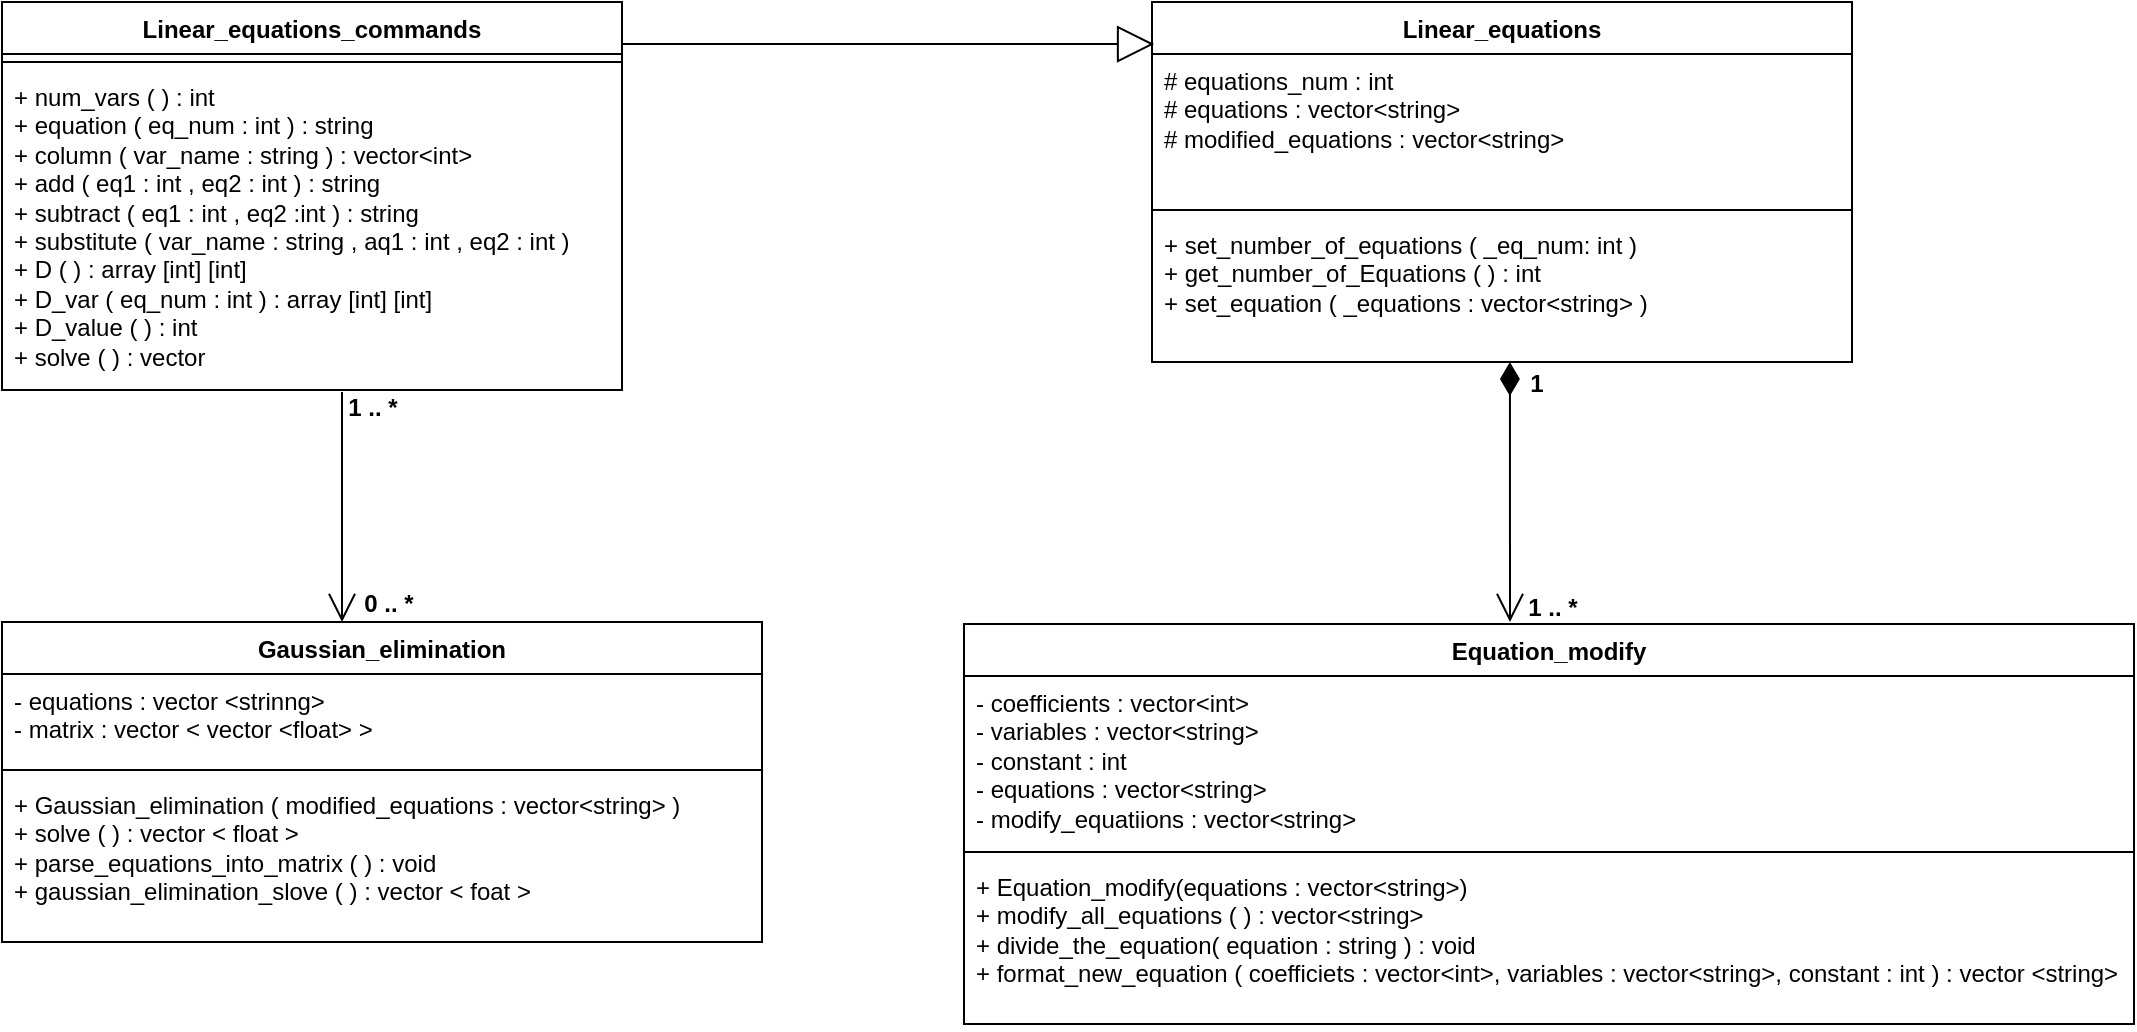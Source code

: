 <mxfile version="24.7.5">
  <diagram id="C5RBs43oDa-KdzZeNtuy" name="Page-1">
    <mxGraphModel dx="880" dy="532" grid="1" gridSize="10" guides="1" tooltips="1" connect="1" arrows="1" fold="1" page="1" pageScale="1" pageWidth="827" pageHeight="1169" math="0" shadow="0">
      <root>
        <mxCell id="WIyWlLk6GJQsqaUBKTNV-0" />
        <mxCell id="WIyWlLk6GJQsqaUBKTNV-1" parent="WIyWlLk6GJQsqaUBKTNV-0" />
        <mxCell id="fNCk7JQMXKDNMTydPqRq-0" value="Linear_equations" style="swimlane;fontStyle=1;align=center;verticalAlign=top;childLayout=stackLayout;horizontal=1;startSize=26;horizontalStack=0;resizeParent=1;resizeParentMax=0;resizeLast=0;collapsible=1;marginBottom=0;whiteSpace=wrap;html=1;" parent="WIyWlLk6GJQsqaUBKTNV-1" vertex="1">
          <mxGeometry x="645" y="90" width="350" height="180" as="geometry" />
        </mxCell>
        <mxCell id="fNCk7JQMXKDNMTydPqRq-1" value="# equations_num : int&lt;div&gt;# equations : vector&amp;lt;string&amp;gt;&lt;/div&gt;&lt;div&gt;# modified_equations : vector&amp;lt;string&amp;gt;&lt;/div&gt;" style="text;strokeColor=none;fillColor=none;align=left;verticalAlign=top;spacingLeft=4;spacingRight=4;overflow=hidden;rotatable=0;points=[[0,0.5],[1,0.5]];portConstraint=eastwest;whiteSpace=wrap;html=1;" parent="fNCk7JQMXKDNMTydPqRq-0" vertex="1">
          <mxGeometry y="26" width="350" height="74" as="geometry" />
        </mxCell>
        <mxCell id="fNCk7JQMXKDNMTydPqRq-2" value="" style="line;strokeWidth=1;fillColor=none;align=left;verticalAlign=middle;spacingTop=-1;spacingLeft=3;spacingRight=3;rotatable=0;labelPosition=right;points=[];portConstraint=eastwest;strokeColor=inherit;" parent="fNCk7JQMXKDNMTydPqRq-0" vertex="1">
          <mxGeometry y="100" width="350" height="8" as="geometry" />
        </mxCell>
        <mxCell id="fNCk7JQMXKDNMTydPqRq-3" value="&lt;div&gt;+ set_number_of_equations ( _eq_num: int )&lt;/div&gt;&lt;div&gt;+ get_number_of_Equations ( ) : int&lt;br&gt;&lt;div&gt;+ set_equation ( _equations : vector&amp;lt;string&amp;gt; )&lt;/div&gt;&lt;/div&gt;" style="text;strokeColor=none;fillColor=none;align=left;verticalAlign=top;spacingLeft=4;spacingRight=4;overflow=hidden;rotatable=0;points=[[0,0.5],[1,0.5]];portConstraint=eastwest;whiteSpace=wrap;html=1;" parent="fNCk7JQMXKDNMTydPqRq-0" vertex="1">
          <mxGeometry y="108" width="350" height="72" as="geometry" />
        </mxCell>
        <mxCell id="fNCk7JQMXKDNMTydPqRq-8" value="Linear_equations_commands" style="swimlane;fontStyle=1;align=center;verticalAlign=top;childLayout=stackLayout;horizontal=1;startSize=26;horizontalStack=0;resizeParent=1;resizeParentMax=0;resizeLast=0;collapsible=1;marginBottom=0;whiteSpace=wrap;html=1;" parent="WIyWlLk6GJQsqaUBKTNV-1" vertex="1">
          <mxGeometry x="70" y="90" width="310" height="194" as="geometry" />
        </mxCell>
        <mxCell id="fNCk7JQMXKDNMTydPqRq-10" value="" style="line;strokeWidth=1;fillColor=none;align=left;verticalAlign=middle;spacingTop=-1;spacingLeft=3;spacingRight=3;rotatable=0;labelPosition=right;points=[];portConstraint=eastwest;strokeColor=inherit;" parent="fNCk7JQMXKDNMTydPqRq-8" vertex="1">
          <mxGeometry y="26" width="310" height="8" as="geometry" />
        </mxCell>
        <mxCell id="fNCk7JQMXKDNMTydPqRq-11" value="+ num_vars ( ) : int&lt;div&gt;+ equation ( eq_num : int ) : string&lt;/div&gt;&lt;div&gt;+ column ( var_name : string ) : vector&amp;lt;int&amp;gt;&lt;/div&gt;&lt;div&gt;+ add ( eq1 : int , eq2 : int ) : string&lt;/div&gt;&lt;div&gt;+ subtract ( eq1 : int , eq2 :int ) : string&lt;/div&gt;&lt;div&gt;+ substitute ( var_name : string , aq1 : int , eq2 : int )&lt;/div&gt;&lt;div&gt;+ D ( ) : array [int] [int]&lt;/div&gt;&lt;div&gt;+ D_var ( eq_num : int ) : array [int] [int]&lt;/div&gt;&lt;div&gt;+ D_value ( ) : int&lt;/div&gt;&lt;div&gt;+ solve ( ) : vector&amp;nbsp;&lt;/div&gt;" style="text;strokeColor=none;fillColor=none;align=left;verticalAlign=top;spacingLeft=4;spacingRight=4;overflow=hidden;rotatable=0;points=[[0,0.5],[1,0.5]];portConstraint=eastwest;whiteSpace=wrap;html=1;" parent="fNCk7JQMXKDNMTydPqRq-8" vertex="1">
          <mxGeometry y="34" width="310" height="160" as="geometry" />
        </mxCell>
        <mxCell id="fNCk7JQMXKDNMTydPqRq-12" value="" style="endArrow=block;endSize=16;endFill=0;html=1;rounded=0;entryX=0.003;entryY=0.117;entryDx=0;entryDy=0;entryPerimeter=0;" parent="WIyWlLk6GJQsqaUBKTNV-1" target="fNCk7JQMXKDNMTydPqRq-0" edge="1">
          <mxGeometry width="160" relative="1" as="geometry">
            <mxPoint x="380" y="111" as="sourcePoint" />
            <mxPoint x="530" y="110" as="targetPoint" />
          </mxGeometry>
        </mxCell>
        <mxCell id="8ReBUt3Qec5zaFfD6OJj-0" value="Equation_modify" style="swimlane;fontStyle=1;align=center;verticalAlign=top;childLayout=stackLayout;horizontal=1;startSize=26;horizontalStack=0;resizeParent=1;resizeParentMax=0;resizeLast=0;collapsible=1;marginBottom=0;whiteSpace=wrap;html=1;" parent="WIyWlLk6GJQsqaUBKTNV-1" vertex="1">
          <mxGeometry x="551" y="401" width="585" height="200" as="geometry" />
        </mxCell>
        <mxCell id="8ReBUt3Qec5zaFfD6OJj-1" value="- coefficients : vector&amp;lt;int&amp;gt;&lt;div&gt;- variables : vector&amp;lt;string&amp;gt;&lt;/div&gt;&lt;div&gt;- constant : int&lt;/div&gt;&lt;div&gt;- equations : vector&amp;lt;string&amp;gt;&lt;/div&gt;&lt;div&gt;- modify_equatiions : vector&amp;lt;string&amp;gt;&lt;/div&gt;" style="text;strokeColor=none;fillColor=none;align=left;verticalAlign=top;spacingLeft=4;spacingRight=4;overflow=hidden;rotatable=0;points=[[0,0.5],[1,0.5]];portConstraint=eastwest;whiteSpace=wrap;html=1;" parent="8ReBUt3Qec5zaFfD6OJj-0" vertex="1">
          <mxGeometry y="26" width="585" height="84" as="geometry" />
        </mxCell>
        <mxCell id="8ReBUt3Qec5zaFfD6OJj-2" value="" style="line;strokeWidth=1;fillColor=none;align=left;verticalAlign=middle;spacingTop=-1;spacingLeft=3;spacingRight=3;rotatable=0;labelPosition=right;points=[];portConstraint=eastwest;strokeColor=inherit;" parent="8ReBUt3Qec5zaFfD6OJj-0" vertex="1">
          <mxGeometry y="110" width="585" height="8" as="geometry" />
        </mxCell>
        <mxCell id="8ReBUt3Qec5zaFfD6OJj-3" value="+ Equation_modify(equations : vector&amp;lt;string&amp;gt;)&lt;div&gt;+ modify_all_equations ( ) : vector&amp;lt;string&amp;gt;&lt;/div&gt;&lt;div&gt;+ divide_the_equation( equation : string ) : void&lt;/div&gt;&lt;div&gt;+ format_new_equation ( coefficiets : vector&amp;lt;int&amp;gt;, variables : vector&amp;lt;string&amp;gt;, constant : int ) : vector &amp;lt;string&amp;gt;&amp;nbsp;&lt;/div&gt;" style="text;strokeColor=none;fillColor=none;align=left;verticalAlign=top;spacingLeft=4;spacingRight=4;overflow=hidden;rotatable=0;points=[[0,0.5],[1,0.5]];portConstraint=eastwest;whiteSpace=wrap;html=1;" parent="8ReBUt3Qec5zaFfD6OJj-0" vertex="1">
          <mxGeometry y="118" width="585" height="82" as="geometry" />
        </mxCell>
        <mxCell id="8ReBUt3Qec5zaFfD6OJj-7" value="" style="endArrow=open;html=1;endSize=12;startArrow=diamondThin;startSize=14;startFill=1;edgeStyle=orthogonalEdgeStyle;align=left;verticalAlign=bottom;rounded=0;exitX=0.457;exitY=1;exitDx=0;exitDy=0;exitPerimeter=0;" parent="WIyWlLk6GJQsqaUBKTNV-1" edge="1">
          <mxGeometry x="-1" y="3" relative="1" as="geometry">
            <mxPoint x="823.95" y="270" as="sourcePoint" />
            <mxPoint x="824" y="400" as="targetPoint" />
          </mxGeometry>
        </mxCell>
        <mxCell id="8ReBUt3Qec5zaFfD6OJj-8" value="1 .. *" style="text;align=center;fontStyle=1;verticalAlign=middle;spacingLeft=3;spacingRight=3;strokeColor=none;rotatable=0;points=[[0,0.5],[1,0.5]];portConstraint=eastwest;html=1;" parent="WIyWlLk6GJQsqaUBKTNV-1" vertex="1">
          <mxGeometry x="804.5" y="380" width="80" height="26" as="geometry" />
        </mxCell>
        <mxCell id="8ReBUt3Qec5zaFfD6OJj-9" value="Gaussian_elimination" style="swimlane;fontStyle=1;align=center;verticalAlign=top;childLayout=stackLayout;horizontal=1;startSize=26;horizontalStack=0;resizeParent=1;resizeParentMax=0;resizeLast=0;collapsible=1;marginBottom=0;whiteSpace=wrap;html=1;" parent="WIyWlLk6GJQsqaUBKTNV-1" vertex="1">
          <mxGeometry x="70" y="400" width="380" height="160" as="geometry" />
        </mxCell>
        <mxCell id="8ReBUt3Qec5zaFfD6OJj-10" value="- equations : vector &amp;lt;strinng&amp;gt;&lt;div&gt;- matrix : vector &amp;lt; vector &amp;lt;float&amp;gt; &amp;gt;&lt;/div&gt;" style="text;strokeColor=none;fillColor=none;align=left;verticalAlign=top;spacingLeft=4;spacingRight=4;overflow=hidden;rotatable=0;points=[[0,0.5],[1,0.5]];portConstraint=eastwest;whiteSpace=wrap;html=1;" parent="8ReBUt3Qec5zaFfD6OJj-9" vertex="1">
          <mxGeometry y="26" width="380" height="44" as="geometry" />
        </mxCell>
        <mxCell id="8ReBUt3Qec5zaFfD6OJj-11" value="" style="line;strokeWidth=1;fillColor=none;align=left;verticalAlign=middle;spacingTop=-1;spacingLeft=3;spacingRight=3;rotatable=0;labelPosition=right;points=[];portConstraint=eastwest;strokeColor=inherit;" parent="8ReBUt3Qec5zaFfD6OJj-9" vertex="1">
          <mxGeometry y="70" width="380" height="8" as="geometry" />
        </mxCell>
        <mxCell id="8ReBUt3Qec5zaFfD6OJj-12" value="&lt;div style=&quot;&quot;&gt;&lt;span style=&quot;background-color: initial;&quot;&gt;+ Gaussian_elimination ( modified_equations : vector&amp;lt;string&amp;gt; )&lt;/span&gt;&lt;/div&gt;&lt;div style=&quot;&quot;&gt;&lt;span style=&quot;background-color: initial;&quot;&gt;+ solve ( ) : vector &amp;lt; float &amp;gt;&amp;nbsp;&lt;/span&gt;&lt;/div&gt;&lt;div style=&quot;&quot;&gt;+ parse_equations_into_matrix ( ) : void&lt;/div&gt;&lt;div style=&quot;&quot;&gt;+ gaussian_elimination_slove ( ) : vector &amp;lt; foat &amp;gt;&amp;nbsp; &amp;nbsp;&lt;/div&gt;&lt;div style=&quot;text-align: center;&quot;&gt;&lt;span style=&quot;background-color: initial;&quot;&gt;&lt;b&gt;&lt;br&gt;&lt;/b&gt;&lt;/span&gt;&lt;/div&gt;" style="text;strokeColor=none;fillColor=none;align=left;verticalAlign=top;spacingLeft=4;spacingRight=4;overflow=hidden;rotatable=0;points=[[0,0.5],[1,0.5]];portConstraint=eastwest;whiteSpace=wrap;html=1;" parent="8ReBUt3Qec5zaFfD6OJj-9" vertex="1">
          <mxGeometry y="78" width="380" height="82" as="geometry" />
        </mxCell>
        <mxCell id="7gchDzdrAnA98KtLtla0-0" value="1" style="text;align=center;fontStyle=1;verticalAlign=middle;spacingLeft=3;spacingRight=3;strokeColor=none;rotatable=0;points=[[0,0.5],[1,0.5]];portConstraint=eastwest;html=1;" parent="WIyWlLk6GJQsqaUBKTNV-1" vertex="1">
          <mxGeometry x="797" y="268" width="80" height="26" as="geometry" />
        </mxCell>
        <mxCell id="7gchDzdrAnA98KtLtla0-1" value="1 .. *" style="text;align=center;fontStyle=1;verticalAlign=middle;spacingLeft=3;spacingRight=3;strokeColor=none;rotatable=0;points=[[0,0.5],[1,0.5]];portConstraint=eastwest;html=1;" parent="WIyWlLk6GJQsqaUBKTNV-1" vertex="1">
          <mxGeometry x="215" y="280" width="80" height="26" as="geometry" />
        </mxCell>
        <mxCell id="7gchDzdrAnA98KtLtla0-2" value="0 .. *" style="text;align=center;fontStyle=1;verticalAlign=middle;spacingLeft=3;spacingRight=3;strokeColor=none;rotatable=0;points=[[0,0.5],[1,0.5]];portConstraint=eastwest;html=1;" parent="WIyWlLk6GJQsqaUBKTNV-1" vertex="1">
          <mxGeometry x="223" y="378" width="80" height="26" as="geometry" />
        </mxCell>
        <mxCell id="_aHZePFrR2pOFun-yuhA-0" value="" style="endArrow=open;endFill=1;endSize=12;html=1;rounded=0;" edge="1" parent="WIyWlLk6GJQsqaUBKTNV-1">
          <mxGeometry width="160" relative="1" as="geometry">
            <mxPoint x="240" y="285" as="sourcePoint" />
            <mxPoint x="240" y="400" as="targetPoint" />
          </mxGeometry>
        </mxCell>
      </root>
    </mxGraphModel>
  </diagram>
</mxfile>
